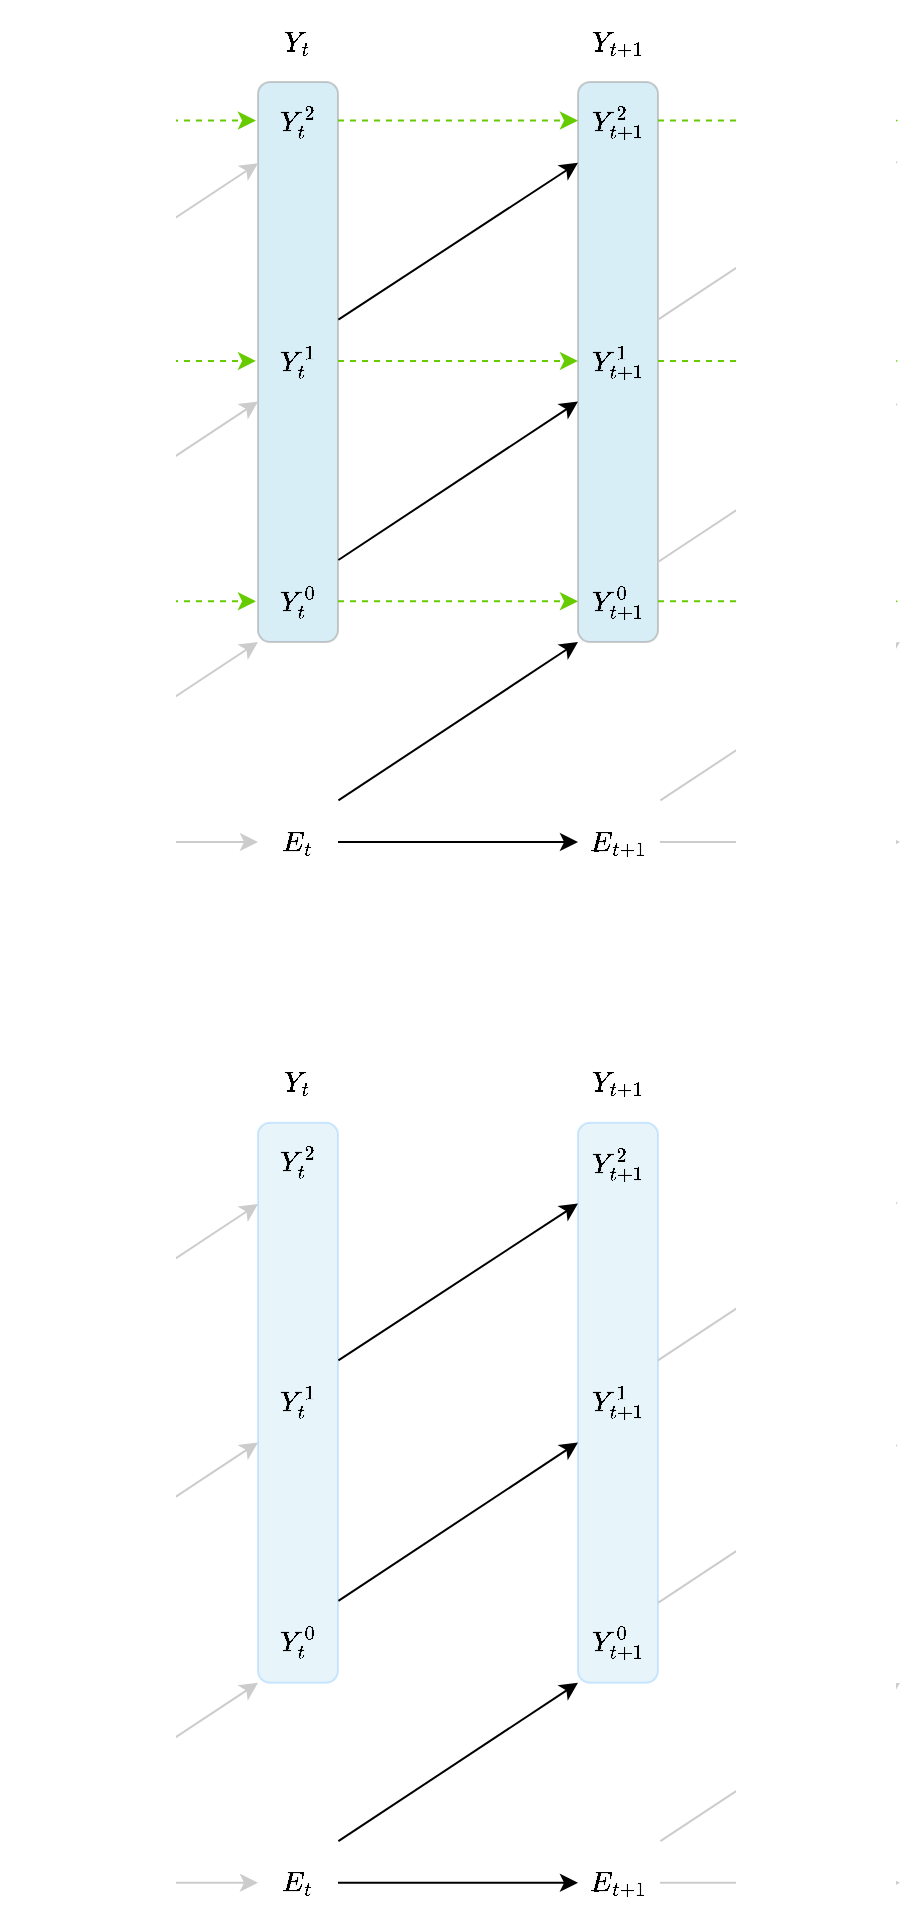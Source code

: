 <mxfile version="12.8.4" type="google"><diagram id="t7yvpLEdr9KgrBYRbPwc" name="Page-1"><mxGraphModel dx="865" dy="463" grid="1" gridSize="10" guides="1" tooltips="1" connect="1" arrows="1" fold="1" page="1" pageScale="1" pageWidth="827" pageHeight="1169" math="1" shadow="0"><root><mxCell id="0"/><mxCell id="1" parent="0"/><mxCell id="7S0eUdTGDs9YmgqddZPw-27" value="" style="rounded=1;whiteSpace=wrap;html=1;fillColor=#b1ddf0;strokeColor=#999999;opacity=50;" vertex="1" parent="1"><mxGeometry x="160" y="40" width="40" height="280" as="geometry"/></mxCell><mxCell id="7S0eUdTGDs9YmgqddZPw-28" value="" style="rounded=1;whiteSpace=wrap;html=1;fillColor=#b1ddf0;strokeColor=#999999;opacity=50;" vertex="1" parent="1"><mxGeometry x="320" y="40" width="40" height="280" as="geometry"/></mxCell><mxCell id="qTJ3PmurEFTqupq_-Exz-1" value="$$Y^0_t$$" style="text;html=1;strokeColor=none;fillColor=none;align=center;verticalAlign=middle;whiteSpace=wrap;rounded=0;" parent="1" vertex="1"><mxGeometry x="160" y="280" width="40" height="40" as="geometry"/></mxCell><mxCell id="qTJ3PmurEFTqupq_-Exz-3" value="$$Y^0_{t+1}$$" style="text;html=1;strokeColor=none;fillColor=none;align=center;verticalAlign=middle;whiteSpace=wrap;rounded=0;" parent="1" vertex="1"><mxGeometry x="320" y="280" width="40" height="40" as="geometry"/></mxCell><mxCell id="qTJ3PmurEFTqupq_-Exz-4" style="edgeStyle=orthogonalEdgeStyle;rounded=0;orthogonalLoop=1;jettySize=auto;html=1;exitX=1;exitY=0.5;exitDx=0;exitDy=0;" parent="1" source="qTJ3PmurEFTqupq_-Exz-5" edge="1"><mxGeometry relative="1" as="geometry"><mxPoint x="320.0" y="420.0" as="targetPoint"/></mxGeometry></mxCell><mxCell id="qTJ3PmurEFTqupq_-Exz-5" value="$$E_t$$" style="text;html=1;strokeColor=none;fillColor=none;align=center;verticalAlign=middle;whiteSpace=wrap;rounded=0;" parent="1" vertex="1"><mxGeometry x="160" y="400" width="40" height="40" as="geometry"/></mxCell><mxCell id="qTJ3PmurEFTqupq_-Exz-6" value="$$E_{t+1}$$" style="text;html=1;strokeColor=none;fillColor=none;align=center;verticalAlign=middle;whiteSpace=wrap;rounded=0;" parent="1" vertex="1"><mxGeometry x="320" y="400" width="40" height="40" as="geometry"/></mxCell><mxCell id="9kLuqAF9SU5P10jKAi9G-9" style="edgeStyle=orthogonalEdgeStyle;rounded=0;orthogonalLoop=1;jettySize=auto;html=1;exitX=1;exitY=0.5;exitDx=0;exitDy=0;strokeColor=#CCCCCC;" parent="1" edge="1"><mxGeometry relative="1" as="geometry"><mxPoint x="160.0" y="420.0" as="targetPoint"/><mxPoint x="40" y="420" as="sourcePoint"/></mxGeometry></mxCell><mxCell id="9kLuqAF9SU5P10jKAi9G-17" style="edgeStyle=orthogonalEdgeStyle;rounded=0;orthogonalLoop=1;jettySize=auto;html=1;exitX=1;exitY=0.5;exitDx=0;exitDy=0;strokeColor=#CCCCCC;" parent="1" edge="1"><mxGeometry relative="1" as="geometry"><mxPoint x="481.0" y="420.0" as="targetPoint"/><mxPoint x="361" y="420" as="sourcePoint"/></mxGeometry></mxCell><mxCell id="qTJ3PmurEFTqupq_-Exz-7" style="rounded=0;orthogonalLoop=1;jettySize=auto;html=1;exitX=1.005;exitY=-0.02;exitDx=0;exitDy=0;entryX=0;entryY=1;entryDx=0;entryDy=0;entryPerimeter=0;exitPerimeter=0;jumpStyle=gap;jumpSize=17;" parent="1" source="qTJ3PmurEFTqupq_-Exz-5" target="qTJ3PmurEFTqupq_-Exz-3" edge="1"><mxGeometry relative="1" as="geometry"/></mxCell><mxCell id="9kLuqAF9SU5P10jKAi9G-10" style="rounded=0;orthogonalLoop=1;jettySize=auto;html=1;exitX=1.005;exitY=-0.02;exitDx=0;exitDy=0;entryX=0;entryY=1;entryDx=0;entryDy=0;entryPerimeter=0;exitPerimeter=0;strokeColor=#CCCCCC;jumpStyle=gap;jumpSize=17;" parent="1" edge="1"><mxGeometry relative="1" as="geometry"><mxPoint x="40.2" y="399.2" as="sourcePoint"/><mxPoint x="160" y="320" as="targetPoint"/></mxGeometry></mxCell><mxCell id="9kLuqAF9SU5P10jKAi9G-18" style="rounded=0;orthogonalLoop=1;jettySize=auto;html=1;exitX=1.005;exitY=-0.02;exitDx=0;exitDy=0;entryX=0;entryY=1;entryDx=0;entryDy=0;entryPerimeter=0;exitPerimeter=0;strokeColor=#CCCCCC;jumpStyle=gap;jumpSize=17;" parent="1" edge="1"><mxGeometry relative="1" as="geometry"><mxPoint x="361.2" y="399.2" as="sourcePoint"/><mxPoint x="481" y="320" as="targetPoint"/></mxGeometry></mxCell><mxCell id="7S0eUdTGDs9YmgqddZPw-2" value="$$Y^1_t$$" style="text;html=1;strokeColor=none;fillColor=none;align=center;verticalAlign=middle;whiteSpace=wrap;rounded=0;" vertex="1" parent="1"><mxGeometry x="160" y="159.8" width="40" height="40" as="geometry"/></mxCell><mxCell id="7S0eUdTGDs9YmgqddZPw-3" value="$$Y^1_{t+1}$$" style="text;html=1;strokeColor=none;fillColor=none;align=center;verticalAlign=middle;whiteSpace=wrap;rounded=0;" vertex="1" parent="1"><mxGeometry x="320" y="159.8" width="40" height="40" as="geometry"/></mxCell><mxCell id="7S0eUdTGDs9YmgqddZPw-4" style="rounded=0;orthogonalLoop=1;jettySize=auto;html=1;exitX=1.005;exitY=-0.02;exitDx=0;exitDy=0;entryX=0;entryY=1;entryDx=0;entryDy=0;entryPerimeter=0;exitPerimeter=0;jumpStyle=gap;jumpSize=17;" edge="1" parent="1" target="7S0eUdTGDs9YmgqddZPw-3"><mxGeometry relative="1" as="geometry"><mxPoint x="200.2" y="279.0" as="sourcePoint"/></mxGeometry></mxCell><mxCell id="7S0eUdTGDs9YmgqddZPw-7" value="$$Y^2_t$$" style="text;html=1;strokeColor=none;fillColor=none;align=center;verticalAlign=middle;whiteSpace=wrap;rounded=0;" vertex="1" parent="1"><mxGeometry x="160" y="39.6" width="40" height="40" as="geometry"/></mxCell><mxCell id="7S0eUdTGDs9YmgqddZPw-8" value="$$Y^2_{t+1}$$" style="text;html=1;strokeColor=none;fillColor=none;align=center;verticalAlign=middle;whiteSpace=wrap;rounded=0;" vertex="1" parent="1"><mxGeometry x="320" y="40" width="40" height="40.4" as="geometry"/></mxCell><mxCell id="7S0eUdTGDs9YmgqddZPw-9" style="rounded=0;orthogonalLoop=1;jettySize=auto;html=1;exitX=1.005;exitY=-0.02;exitDx=0;exitDy=0;entryX=0;entryY=1;entryDx=0;entryDy=0;entryPerimeter=0;exitPerimeter=0;jumpStyle=gap;jumpSize=17;" edge="1" target="7S0eUdTGDs9YmgqddZPw-8" parent="1"><mxGeometry relative="1" as="geometry"><mxPoint x="200.2" y="158.8" as="sourcePoint"/></mxGeometry></mxCell><mxCell id="7S0eUdTGDs9YmgqddZPw-12" style="rounded=0;orthogonalLoop=1;jettySize=auto;html=1;exitX=1.005;exitY=-0.02;exitDx=0;exitDy=0;entryX=0;entryY=1;entryDx=0;entryDy=0;entryPerimeter=0;exitPerimeter=0;strokeColor=#CCCCCC;jumpStyle=gap;jumpSize=17;" edge="1" parent="1"><mxGeometry relative="1" as="geometry"><mxPoint x="40.2" y="279.0" as="sourcePoint"/><mxPoint x="160.0" y="199.8" as="targetPoint"/></mxGeometry></mxCell><mxCell id="7S0eUdTGDs9YmgqddZPw-13" style="rounded=0;orthogonalLoop=1;jettySize=auto;html=1;exitX=1.005;exitY=-0.02;exitDx=0;exitDy=0;entryX=0;entryY=1;entryDx=0;entryDy=0;entryPerimeter=0;exitPerimeter=0;strokeColor=#CCCCCC;jumpStyle=gap;jumpSize=17;" edge="1" parent="1"><mxGeometry relative="1" as="geometry"><mxPoint x="40.2" y="159.8" as="sourcePoint"/><mxPoint x="160.0" y="80.6" as="targetPoint"/></mxGeometry></mxCell><mxCell id="7S0eUdTGDs9YmgqddZPw-14" style="rounded=0;orthogonalLoop=1;jettySize=auto;html=1;exitX=1.005;exitY=-0.02;exitDx=0;exitDy=0;entryX=0;entryY=1;entryDx=0;entryDy=0;entryPerimeter=0;exitPerimeter=0;strokeColor=#CCCCCC;jumpStyle=gap;jumpSize=17;" edge="1" parent="1"><mxGeometry relative="1" as="geometry"><mxPoint x="360.0" y="280.0" as="sourcePoint"/><mxPoint x="479.8" y="200.8" as="targetPoint"/></mxGeometry></mxCell><mxCell id="7S0eUdTGDs9YmgqddZPw-15" style="rounded=0;orthogonalLoop=1;jettySize=auto;html=1;exitX=1.005;exitY=-0.02;exitDx=0;exitDy=0;entryX=0;entryY=1;entryDx=0;entryDy=0;entryPerimeter=0;exitPerimeter=0;strokeColor=#CCCCCC;jumpStyle=gap;jumpSize=17;" edge="1" parent="1"><mxGeometry relative="1" as="geometry"><mxPoint x="360" y="158.8" as="sourcePoint"/><mxPoint x="479.8" y="79.6" as="targetPoint"/></mxGeometry></mxCell><mxCell id="7S0eUdTGDs9YmgqddZPw-17" style="edgeStyle=orthogonalEdgeStyle;rounded=0;orthogonalLoop=1;jettySize=auto;html=1;exitX=1;exitY=0.5;exitDx=0;exitDy=0;fillColor=#f5f5f5;strokeColor=#66CC00;dashed=1;" edge="1" parent="1"><mxGeometry relative="1" as="geometry"><mxPoint x="320.0" y="299.66" as="targetPoint"/><mxPoint x="200.0" y="299.66" as="sourcePoint"/></mxGeometry></mxCell><mxCell id="7S0eUdTGDs9YmgqddZPw-18" style="edgeStyle=orthogonalEdgeStyle;rounded=0;orthogonalLoop=1;jettySize=auto;html=1;exitX=1;exitY=0.5;exitDx=0;exitDy=0;fillColor=#f5f5f5;strokeColor=#66CC00;dashed=1;" edge="1" parent="1"><mxGeometry relative="1" as="geometry"><mxPoint x="320.0" y="179.46" as="targetPoint"/><mxPoint x="200.0" y="179.46" as="sourcePoint"/></mxGeometry></mxCell><mxCell id="7S0eUdTGDs9YmgqddZPw-19" style="edgeStyle=orthogonalEdgeStyle;rounded=0;orthogonalLoop=1;jettySize=auto;html=1;exitX=1;exitY=0.5;exitDx=0;exitDy=0;fillColor=#f5f5f5;strokeColor=#66CC00;dashed=1;" edge="1" parent="1"><mxGeometry relative="1" as="geometry"><mxPoint x="320.0" y="59.26" as="targetPoint"/><mxPoint x="200.0" y="59.26" as="sourcePoint"/></mxGeometry></mxCell><mxCell id="7S0eUdTGDs9YmgqddZPw-21" style="edgeStyle=orthogonalEdgeStyle;rounded=0;orthogonalLoop=1;jettySize=auto;html=1;exitX=1;exitY=0.5;exitDx=0;exitDy=0;fillColor=#f5f5f5;strokeColor=#66CC00;dashed=1;" edge="1" parent="1"><mxGeometry relative="1" as="geometry"><mxPoint x="480.0" y="59.26" as="targetPoint"/><mxPoint x="360.0" y="59.26" as="sourcePoint"/></mxGeometry></mxCell><mxCell id="7S0eUdTGDs9YmgqddZPw-22" style="edgeStyle=orthogonalEdgeStyle;rounded=0;orthogonalLoop=1;jettySize=auto;html=1;exitX=1;exitY=0.5;exitDx=0;exitDy=0;fillColor=#f5f5f5;strokeColor=#66CC00;dashed=1;" edge="1" parent="1"><mxGeometry relative="1" as="geometry"><mxPoint x="480.0" y="179.46" as="targetPoint"/><mxPoint x="360.0" y="179.46" as="sourcePoint"/></mxGeometry></mxCell><mxCell id="7S0eUdTGDs9YmgqddZPw-23" style="edgeStyle=orthogonalEdgeStyle;rounded=0;orthogonalLoop=1;jettySize=auto;html=1;exitX=1;exitY=0.5;exitDx=0;exitDy=0;fillColor=#f5f5f5;strokeColor=#66CC00;dashed=1;" edge="1" parent="1"><mxGeometry relative="1" as="geometry"><mxPoint x="480.0" y="299.66" as="targetPoint"/><mxPoint x="360.0" y="299.66" as="sourcePoint"/></mxGeometry></mxCell><mxCell id="7S0eUdTGDs9YmgqddZPw-24" style="edgeStyle=orthogonalEdgeStyle;rounded=0;orthogonalLoop=1;jettySize=auto;html=1;exitX=1;exitY=0.5;exitDx=0;exitDy=0;fillColor=#f5f5f5;strokeColor=#66CC00;dashed=1;" edge="1" parent="1"><mxGeometry relative="1" as="geometry"><mxPoint x="159.0" y="59.26" as="targetPoint"/><mxPoint x="39" y="59.26" as="sourcePoint"/></mxGeometry></mxCell><mxCell id="7S0eUdTGDs9YmgqddZPw-25" style="edgeStyle=orthogonalEdgeStyle;rounded=0;orthogonalLoop=1;jettySize=auto;html=1;exitX=1;exitY=0.5;exitDx=0;exitDy=0;fillColor=#f5f5f5;strokeColor=#66CC00;dashed=1;" edge="1" parent="1"><mxGeometry relative="1" as="geometry"><mxPoint x="159.0" y="179.46" as="targetPoint"/><mxPoint x="39" y="179.46" as="sourcePoint"/></mxGeometry></mxCell><mxCell id="7S0eUdTGDs9YmgqddZPw-26" style="edgeStyle=orthogonalEdgeStyle;rounded=0;orthogonalLoop=1;jettySize=auto;html=1;exitX=1;exitY=0.5;exitDx=0;exitDy=0;fillColor=#f5f5f5;strokeColor=#66CC00;dashed=1;" edge="1" parent="1"><mxGeometry relative="1" as="geometry"><mxPoint x="159.0" y="299.66" as="targetPoint"/><mxPoint x="39" y="299.66" as="sourcePoint"/></mxGeometry></mxCell><mxCell id="VI_ok-3rZ3IqvkGbogDW-6" value="" style="rounded=0;whiteSpace=wrap;html=1;strokeColor=none;" parent="1" vertex="1"><mxGeometry x="399" y="40" width="80" height="400" as="geometry"/></mxCell><mxCell id="VI_ok-3rZ3IqvkGbogDW-5" value="" style="rounded=0;whiteSpace=wrap;html=1;strokeColor=none;" parent="1" vertex="1"><mxGeometry x="39" y="40" width="80" height="400" as="geometry"/></mxCell><mxCell id="7S0eUdTGDs9YmgqddZPw-29" value="$$Y_t$$" style="text;html=1;strokeColor=none;fillColor=none;align=center;verticalAlign=middle;whiteSpace=wrap;rounded=0;" vertex="1" parent="1"><mxGeometry x="160" y="-0.4" width="40" height="40" as="geometry"/></mxCell><mxCell id="7S0eUdTGDs9YmgqddZPw-32" value="$$Y_{t+1}$$" style="text;html=1;strokeColor=none;fillColor=none;align=center;verticalAlign=middle;whiteSpace=wrap;rounded=0;" vertex="1" parent="1"><mxGeometry x="320" y="-0.4" width="40" height="40" as="geometry"/></mxCell><mxCell id="7S0eUdTGDs9YmgqddZPw-34" value="" style="rounded=1;whiteSpace=wrap;html=1;fillColor=#b1ddf0;strokeColor=#66B2FF;opacity=30;" vertex="1" parent="1"><mxGeometry x="160" y="560.4" width="40" height="280" as="geometry"/></mxCell><mxCell id="7S0eUdTGDs9YmgqddZPw-35" value="" style="rounded=1;whiteSpace=wrap;html=1;fillColor=#b1ddf0;strokeColor=#66B2FF;opacity=30;" vertex="1" parent="1"><mxGeometry x="320" y="560.4" width="40" height="280" as="geometry"/></mxCell><mxCell id="7S0eUdTGDs9YmgqddZPw-36" value="$$Y^0_t$$" style="text;html=1;strokeColor=none;fillColor=none;align=center;verticalAlign=middle;whiteSpace=wrap;rounded=0;" vertex="1" parent="1"><mxGeometry x="160" y="800.4" width="40" height="40" as="geometry"/></mxCell><mxCell id="7S0eUdTGDs9YmgqddZPw-37" value="$$Y^0_{t+1}$$" style="text;html=1;strokeColor=none;fillColor=none;align=center;verticalAlign=middle;whiteSpace=wrap;rounded=0;" vertex="1" parent="1"><mxGeometry x="320" y="800.4" width="40" height="40" as="geometry"/></mxCell><mxCell id="7S0eUdTGDs9YmgqddZPw-38" style="edgeStyle=orthogonalEdgeStyle;rounded=0;orthogonalLoop=1;jettySize=auto;html=1;exitX=1;exitY=0.5;exitDx=0;exitDy=0;" edge="1" source="7S0eUdTGDs9YmgqddZPw-39" parent="1"><mxGeometry relative="1" as="geometry"><mxPoint x="320.0" y="940.4" as="targetPoint"/></mxGeometry></mxCell><mxCell id="7S0eUdTGDs9YmgqddZPw-39" value="$$E_t$$" style="text;html=1;strokeColor=none;fillColor=none;align=center;verticalAlign=middle;whiteSpace=wrap;rounded=0;" vertex="1" parent="1"><mxGeometry x="160" y="920.4" width="40" height="40" as="geometry"/></mxCell><mxCell id="7S0eUdTGDs9YmgqddZPw-40" value="$$E_{t+1}$$" style="text;html=1;strokeColor=none;fillColor=none;align=center;verticalAlign=middle;whiteSpace=wrap;rounded=0;" vertex="1" parent="1"><mxGeometry x="320" y="920.4" width="40" height="40" as="geometry"/></mxCell><mxCell id="7S0eUdTGDs9YmgqddZPw-41" style="edgeStyle=orthogonalEdgeStyle;rounded=0;orthogonalLoop=1;jettySize=auto;html=1;exitX=1;exitY=0.5;exitDx=0;exitDy=0;strokeColor=#CCCCCC;" edge="1" parent="1"><mxGeometry relative="1" as="geometry"><mxPoint x="160.0" y="940.4" as="targetPoint"/><mxPoint x="40" y="940.4" as="sourcePoint"/></mxGeometry></mxCell><mxCell id="7S0eUdTGDs9YmgqddZPw-42" style="edgeStyle=orthogonalEdgeStyle;rounded=0;orthogonalLoop=1;jettySize=auto;html=1;exitX=1;exitY=0.5;exitDx=0;exitDy=0;strokeColor=#CCCCCC;" edge="1" parent="1"><mxGeometry relative="1" as="geometry"><mxPoint x="481.0" y="940.4" as="targetPoint"/><mxPoint x="361" y="940.4" as="sourcePoint"/></mxGeometry></mxCell><mxCell id="7S0eUdTGDs9YmgqddZPw-43" style="rounded=0;orthogonalLoop=1;jettySize=auto;html=1;exitX=1.005;exitY=-0.02;exitDx=0;exitDy=0;entryX=0;entryY=1;entryDx=0;entryDy=0;entryPerimeter=0;exitPerimeter=0;jumpStyle=gap;jumpSize=17;" edge="1" source="7S0eUdTGDs9YmgqddZPw-39" target="7S0eUdTGDs9YmgqddZPw-37" parent="1"><mxGeometry relative="1" as="geometry"/></mxCell><mxCell id="7S0eUdTGDs9YmgqddZPw-44" style="rounded=0;orthogonalLoop=1;jettySize=auto;html=1;exitX=1.005;exitY=-0.02;exitDx=0;exitDy=0;entryX=0;entryY=1;entryDx=0;entryDy=0;entryPerimeter=0;exitPerimeter=0;strokeColor=#CCCCCC;jumpStyle=gap;jumpSize=17;" edge="1" parent="1"><mxGeometry relative="1" as="geometry"><mxPoint x="40.2" y="919.6" as="sourcePoint"/><mxPoint x="160" y="840.4" as="targetPoint"/></mxGeometry></mxCell><mxCell id="7S0eUdTGDs9YmgqddZPw-45" style="rounded=0;orthogonalLoop=1;jettySize=auto;html=1;exitX=1.005;exitY=-0.02;exitDx=0;exitDy=0;entryX=0;entryY=1;entryDx=0;entryDy=0;entryPerimeter=0;exitPerimeter=0;strokeColor=#CCCCCC;jumpStyle=gap;jumpSize=17;" edge="1" parent="1"><mxGeometry relative="1" as="geometry"><mxPoint x="361.2" y="919.6" as="sourcePoint"/><mxPoint x="481" y="840.4" as="targetPoint"/></mxGeometry></mxCell><mxCell id="7S0eUdTGDs9YmgqddZPw-46" value="$$Y^1_t$$" style="text;html=1;strokeColor=none;fillColor=none;align=center;verticalAlign=middle;whiteSpace=wrap;rounded=0;" vertex="1" parent="1"><mxGeometry x="160" y="680.2" width="40" height="40" as="geometry"/></mxCell><mxCell id="7S0eUdTGDs9YmgqddZPw-47" value="$$Y^1_{t+1}$$" style="text;html=1;strokeColor=none;fillColor=none;align=center;verticalAlign=middle;whiteSpace=wrap;rounded=0;" vertex="1" parent="1"><mxGeometry x="320" y="680.2" width="40" height="40" as="geometry"/></mxCell><mxCell id="7S0eUdTGDs9YmgqddZPw-48" style="rounded=0;orthogonalLoop=1;jettySize=auto;html=1;exitX=1.005;exitY=-0.02;exitDx=0;exitDy=0;entryX=0;entryY=1;entryDx=0;entryDy=0;entryPerimeter=0;exitPerimeter=0;jumpStyle=gap;jumpSize=17;" edge="1" target="7S0eUdTGDs9YmgqddZPw-47" parent="1"><mxGeometry relative="1" as="geometry"><mxPoint x="200.2" y="799.4" as="sourcePoint"/></mxGeometry></mxCell><mxCell id="7S0eUdTGDs9YmgqddZPw-49" value="$$Y^2_t$$" style="text;html=1;strokeColor=none;fillColor=none;align=center;verticalAlign=middle;whiteSpace=wrap;rounded=0;" vertex="1" parent="1"><mxGeometry x="160" y="560" width="40" height="40" as="geometry"/></mxCell><mxCell id="7S0eUdTGDs9YmgqddZPw-50" value="$$Y^2_{t+1}$$" style="text;html=1;strokeColor=none;fillColor=none;align=center;verticalAlign=middle;whiteSpace=wrap;rounded=0;" vertex="1" parent="1"><mxGeometry x="320" y="560.4" width="40" height="40.4" as="geometry"/></mxCell><mxCell id="7S0eUdTGDs9YmgqddZPw-51" style="rounded=0;orthogonalLoop=1;jettySize=auto;html=1;exitX=1.005;exitY=-0.02;exitDx=0;exitDy=0;entryX=0;entryY=1;entryDx=0;entryDy=0;entryPerimeter=0;exitPerimeter=0;jumpStyle=gap;jumpSize=17;" edge="1" target="7S0eUdTGDs9YmgqddZPw-50" parent="1"><mxGeometry relative="1" as="geometry"><mxPoint x="200.2" y="679.2" as="sourcePoint"/></mxGeometry></mxCell><mxCell id="7S0eUdTGDs9YmgqddZPw-52" style="rounded=0;orthogonalLoop=1;jettySize=auto;html=1;exitX=1.005;exitY=-0.02;exitDx=0;exitDy=0;entryX=0;entryY=1;entryDx=0;entryDy=0;entryPerimeter=0;exitPerimeter=0;strokeColor=#CCCCCC;jumpStyle=gap;jumpSize=17;" edge="1" parent="1"><mxGeometry relative="1" as="geometry"><mxPoint x="40.2" y="799.4" as="sourcePoint"/><mxPoint x="160" y="720.2" as="targetPoint"/></mxGeometry></mxCell><mxCell id="7S0eUdTGDs9YmgqddZPw-53" style="rounded=0;orthogonalLoop=1;jettySize=auto;html=1;exitX=1.005;exitY=-0.02;exitDx=0;exitDy=0;entryX=0;entryY=1;entryDx=0;entryDy=0;entryPerimeter=0;exitPerimeter=0;strokeColor=#CCCCCC;jumpStyle=gap;jumpSize=17;" edge="1" parent="1"><mxGeometry relative="1" as="geometry"><mxPoint x="40.2" y="680.2" as="sourcePoint"/><mxPoint x="160" y="601.0" as="targetPoint"/></mxGeometry></mxCell><mxCell id="7S0eUdTGDs9YmgqddZPw-54" style="rounded=0;orthogonalLoop=1;jettySize=auto;html=1;exitX=1.005;exitY=-0.02;exitDx=0;exitDy=0;entryX=0;entryY=1;entryDx=0;entryDy=0;entryPerimeter=0;exitPerimeter=0;strokeColor=#CCCCCC;jumpStyle=gap;jumpSize=17;" edge="1" parent="1"><mxGeometry relative="1" as="geometry"><mxPoint x="360" y="800.4" as="sourcePoint"/><mxPoint x="479.8" y="721.2" as="targetPoint"/></mxGeometry></mxCell><mxCell id="7S0eUdTGDs9YmgqddZPw-55" style="rounded=0;orthogonalLoop=1;jettySize=auto;html=1;exitX=1.005;exitY=-0.02;exitDx=0;exitDy=0;entryX=0;entryY=1;entryDx=0;entryDy=0;entryPerimeter=0;exitPerimeter=0;strokeColor=#CCCCCC;jumpStyle=gap;jumpSize=17;" edge="1" parent="1"><mxGeometry relative="1" as="geometry"><mxPoint x="360" y="679.2" as="sourcePoint"/><mxPoint x="479.8" y="600.0" as="targetPoint"/></mxGeometry></mxCell><mxCell id="7S0eUdTGDs9YmgqddZPw-65" value="" style="rounded=0;whiteSpace=wrap;html=1;strokeColor=none;" vertex="1" parent="1"><mxGeometry x="399" y="560.4" width="80" height="400" as="geometry"/></mxCell><mxCell id="7S0eUdTGDs9YmgqddZPw-66" value="" style="rounded=0;whiteSpace=wrap;html=1;strokeColor=none;" vertex="1" parent="1"><mxGeometry x="39" y="560.4" width="80" height="400" as="geometry"/></mxCell><mxCell id="7S0eUdTGDs9YmgqddZPw-67" value="$$Y_t$$" style="text;html=1;strokeColor=none;fillColor=none;align=center;verticalAlign=middle;whiteSpace=wrap;rounded=0;" vertex="1" parent="1"><mxGeometry x="160" y="520" width="40" height="40" as="geometry"/></mxCell><mxCell id="7S0eUdTGDs9YmgqddZPw-68" value="$$Y_{t+1}$$" style="text;html=1;strokeColor=none;fillColor=none;align=center;verticalAlign=middle;whiteSpace=wrap;rounded=0;" vertex="1" parent="1"><mxGeometry x="320" y="520" width="40" height="40" as="geometry"/></mxCell></root></mxGraphModel></diagram></mxfile>